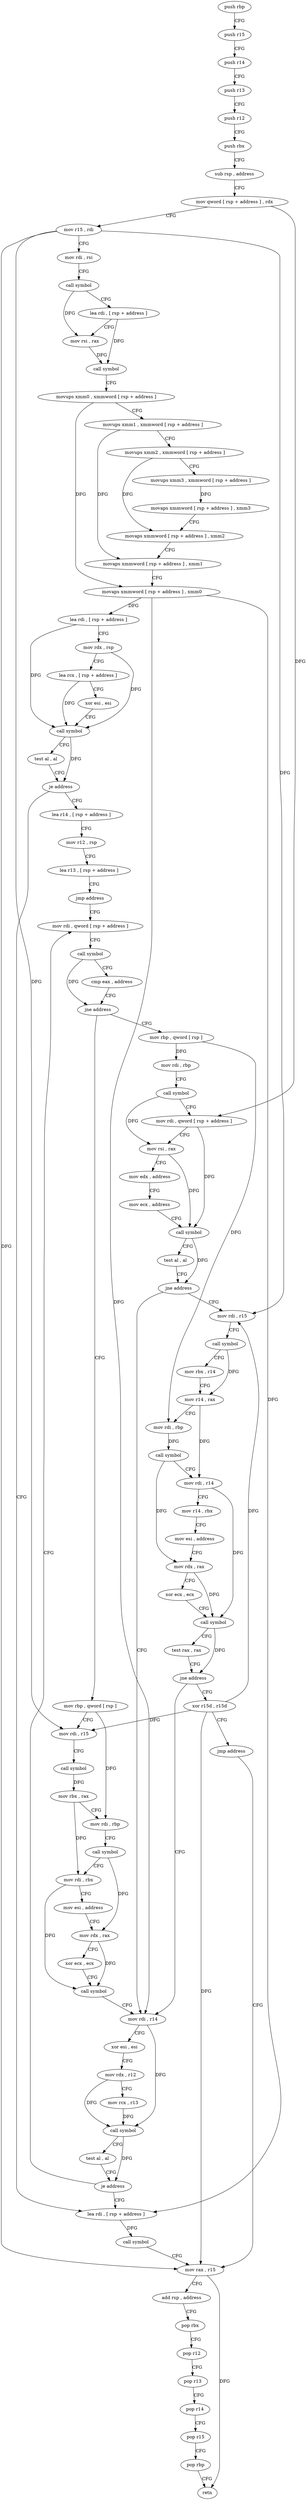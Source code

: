 digraph "func" {
"90944" [label = "push rbp" ]
"90945" [label = "push r15" ]
"90947" [label = "push r14" ]
"90949" [label = "push r13" ]
"90951" [label = "push r12" ]
"90953" [label = "push rbx" ]
"90954" [label = "sub rsp , address" ]
"90961" [label = "mov qword [ rsp + address ] , rdx" ]
"90966" [label = "mov r15 , rdi" ]
"90969" [label = "mov rdi , rsi" ]
"90972" [label = "call symbol" ]
"90977" [label = "lea rdi , [ rsp + address ]" ]
"90982" [label = "mov rsi , rax" ]
"90985" [label = "call symbol" ]
"90990" [label = "movups xmm0 , xmmword [ rsp + address ]" ]
"90995" [label = "movups xmm1 , xmmword [ rsp + address ]" ]
"91000" [label = "movups xmm2 , xmmword [ rsp + address ]" ]
"91005" [label = "movups xmm3 , xmmword [ rsp + address ]" ]
"91010" [label = "movaps xmmword [ rsp + address ] , xmm3" ]
"91018" [label = "movaps xmmword [ rsp + address ] , xmm2" ]
"91023" [label = "movaps xmmword [ rsp + address ] , xmm1" ]
"91028" [label = "movaps xmmword [ rsp + address ] , xmm0" ]
"91033" [label = "lea rdi , [ rsp + address ]" ]
"91038" [label = "mov rdx , rsp" ]
"91041" [label = "lea rcx , [ rsp + address ]" ]
"91046" [label = "xor esi , esi" ]
"91048" [label = "call symbol" ]
"91053" [label = "test al , al" ]
"91055" [label = "je address" ]
"91256" [label = "lea rdi , [ rsp + address ]" ]
"91061" [label = "lea r14 , [ rsp + address ]" ]
"91261" [label = "call symbol" ]
"91266" [label = "mov rax , r15" ]
"91066" [label = "mov r12 , rsp" ]
"91069" [label = "lea r13 , [ rsp + address ]" ]
"91074" [label = "jmp address" ]
"91149" [label = "mov rdi , qword [ rsp + address ]" ]
"91154" [label = "call symbol" ]
"91159" [label = "cmp eax , address" ]
"91162" [label = "jne address" ]
"91088" [label = "mov rbp , qword [ rsp ]" ]
"91164" [label = "mov rbp , qword [ rsp ]" ]
"91092" [label = "mov rdi , r15" ]
"91095" [label = "call symbol" ]
"91100" [label = "mov rbx , rax" ]
"91103" [label = "mov rdi , rbp" ]
"91106" [label = "call symbol" ]
"91111" [label = "mov rdi , rbx" ]
"91114" [label = "mov esi , address" ]
"91119" [label = "mov rdx , rax" ]
"91122" [label = "xor ecx , ecx" ]
"91124" [label = "call symbol" ]
"91129" [label = "mov rdi , r14" ]
"91168" [label = "mov rdi , rbp" ]
"91171" [label = "call symbol" ]
"91176" [label = "mov rdi , qword [ rsp + address ]" ]
"91181" [label = "mov rsi , rax" ]
"91184" [label = "mov edx , address" ]
"91189" [label = "mov ecx , address" ]
"91194" [label = "call symbol" ]
"91199" [label = "test al , al" ]
"91201" [label = "jne address" ]
"91203" [label = "mov rdi , r15" ]
"91132" [label = "xor esi , esi" ]
"91134" [label = "mov rdx , r12" ]
"91137" [label = "mov rcx , r13" ]
"91140" [label = "call symbol" ]
"91145" [label = "test al , al" ]
"91147" [label = "je address" ]
"91206" [label = "call symbol" ]
"91211" [label = "mov rbx , r14" ]
"91214" [label = "mov r14 , rax" ]
"91217" [label = "mov rdi , rbp" ]
"91220" [label = "call symbol" ]
"91225" [label = "mov rdi , r14" ]
"91228" [label = "mov r14 , rbx" ]
"91231" [label = "mov esi , address" ]
"91236" [label = "mov rdx , rax" ]
"91239" [label = "xor ecx , ecx" ]
"91241" [label = "call symbol" ]
"91246" [label = "test rax , rax" ]
"91249" [label = "jne address" ]
"91251" [label = "xor r15d , r15d" ]
"91254" [label = "jmp address" ]
"91269" [label = "add rsp , address" ]
"91276" [label = "pop rbx" ]
"91277" [label = "pop r12" ]
"91279" [label = "pop r13" ]
"91281" [label = "pop r14" ]
"91283" [label = "pop r15" ]
"91285" [label = "pop rbp" ]
"91286" [label = "retn" ]
"90944" -> "90945" [ label = "CFG" ]
"90945" -> "90947" [ label = "CFG" ]
"90947" -> "90949" [ label = "CFG" ]
"90949" -> "90951" [ label = "CFG" ]
"90951" -> "90953" [ label = "CFG" ]
"90953" -> "90954" [ label = "CFG" ]
"90954" -> "90961" [ label = "CFG" ]
"90961" -> "90966" [ label = "CFG" ]
"90961" -> "91176" [ label = "DFG" ]
"90966" -> "90969" [ label = "CFG" ]
"90966" -> "91266" [ label = "DFG" ]
"90966" -> "91092" [ label = "DFG" ]
"90966" -> "91203" [ label = "DFG" ]
"90969" -> "90972" [ label = "CFG" ]
"90972" -> "90977" [ label = "CFG" ]
"90972" -> "90982" [ label = "DFG" ]
"90977" -> "90982" [ label = "CFG" ]
"90977" -> "90985" [ label = "DFG" ]
"90982" -> "90985" [ label = "DFG" ]
"90985" -> "90990" [ label = "CFG" ]
"90990" -> "90995" [ label = "CFG" ]
"90990" -> "91028" [ label = "DFG" ]
"90995" -> "91000" [ label = "CFG" ]
"90995" -> "91023" [ label = "DFG" ]
"91000" -> "91005" [ label = "CFG" ]
"91000" -> "91018" [ label = "DFG" ]
"91005" -> "91010" [ label = "DFG" ]
"91010" -> "91018" [ label = "CFG" ]
"91018" -> "91023" [ label = "CFG" ]
"91023" -> "91028" [ label = "CFG" ]
"91028" -> "91033" [ label = "DFG" ]
"91028" -> "91256" [ label = "DFG" ]
"91028" -> "91129" [ label = "DFG" ]
"91033" -> "91038" [ label = "CFG" ]
"91033" -> "91048" [ label = "DFG" ]
"91038" -> "91041" [ label = "CFG" ]
"91038" -> "91048" [ label = "DFG" ]
"91041" -> "91046" [ label = "CFG" ]
"91041" -> "91048" [ label = "DFG" ]
"91046" -> "91048" [ label = "CFG" ]
"91048" -> "91053" [ label = "CFG" ]
"91048" -> "91055" [ label = "DFG" ]
"91053" -> "91055" [ label = "CFG" ]
"91055" -> "91256" [ label = "CFG" ]
"91055" -> "91061" [ label = "CFG" ]
"91256" -> "91261" [ label = "DFG" ]
"91061" -> "91066" [ label = "CFG" ]
"91261" -> "91266" [ label = "CFG" ]
"91266" -> "91269" [ label = "CFG" ]
"91266" -> "91286" [ label = "DFG" ]
"91066" -> "91069" [ label = "CFG" ]
"91069" -> "91074" [ label = "CFG" ]
"91074" -> "91149" [ label = "CFG" ]
"91149" -> "91154" [ label = "CFG" ]
"91154" -> "91159" [ label = "CFG" ]
"91154" -> "91162" [ label = "DFG" ]
"91159" -> "91162" [ label = "CFG" ]
"91162" -> "91088" [ label = "CFG" ]
"91162" -> "91164" [ label = "CFG" ]
"91088" -> "91092" [ label = "CFG" ]
"91088" -> "91103" [ label = "DFG" ]
"91164" -> "91168" [ label = "DFG" ]
"91164" -> "91217" [ label = "DFG" ]
"91092" -> "91095" [ label = "CFG" ]
"91095" -> "91100" [ label = "DFG" ]
"91100" -> "91103" [ label = "CFG" ]
"91100" -> "91111" [ label = "DFG" ]
"91103" -> "91106" [ label = "CFG" ]
"91106" -> "91111" [ label = "CFG" ]
"91106" -> "91119" [ label = "DFG" ]
"91111" -> "91114" [ label = "CFG" ]
"91111" -> "91124" [ label = "DFG" ]
"91114" -> "91119" [ label = "CFG" ]
"91119" -> "91122" [ label = "CFG" ]
"91119" -> "91124" [ label = "DFG" ]
"91122" -> "91124" [ label = "CFG" ]
"91124" -> "91129" [ label = "CFG" ]
"91129" -> "91132" [ label = "CFG" ]
"91129" -> "91140" [ label = "DFG" ]
"91168" -> "91171" [ label = "CFG" ]
"91171" -> "91176" [ label = "CFG" ]
"91171" -> "91181" [ label = "DFG" ]
"91176" -> "91181" [ label = "CFG" ]
"91176" -> "91194" [ label = "DFG" ]
"91181" -> "91184" [ label = "CFG" ]
"91181" -> "91194" [ label = "DFG" ]
"91184" -> "91189" [ label = "CFG" ]
"91189" -> "91194" [ label = "CFG" ]
"91194" -> "91199" [ label = "CFG" ]
"91194" -> "91201" [ label = "DFG" ]
"91199" -> "91201" [ label = "CFG" ]
"91201" -> "91129" [ label = "CFG" ]
"91201" -> "91203" [ label = "CFG" ]
"91203" -> "91206" [ label = "CFG" ]
"91132" -> "91134" [ label = "CFG" ]
"91134" -> "91137" [ label = "CFG" ]
"91134" -> "91140" [ label = "DFG" ]
"91137" -> "91140" [ label = "DFG" ]
"91140" -> "91145" [ label = "CFG" ]
"91140" -> "91147" [ label = "DFG" ]
"91145" -> "91147" [ label = "CFG" ]
"91147" -> "91256" [ label = "CFG" ]
"91147" -> "91149" [ label = "CFG" ]
"91206" -> "91211" [ label = "CFG" ]
"91206" -> "91214" [ label = "DFG" ]
"91211" -> "91214" [ label = "CFG" ]
"91214" -> "91217" [ label = "CFG" ]
"91214" -> "91225" [ label = "DFG" ]
"91217" -> "91220" [ label = "DFG" ]
"91220" -> "91225" [ label = "CFG" ]
"91220" -> "91236" [ label = "DFG" ]
"91225" -> "91228" [ label = "CFG" ]
"91225" -> "91241" [ label = "DFG" ]
"91228" -> "91231" [ label = "CFG" ]
"91231" -> "91236" [ label = "CFG" ]
"91236" -> "91239" [ label = "CFG" ]
"91236" -> "91241" [ label = "DFG" ]
"91239" -> "91241" [ label = "CFG" ]
"91241" -> "91246" [ label = "CFG" ]
"91241" -> "91249" [ label = "DFG" ]
"91246" -> "91249" [ label = "CFG" ]
"91249" -> "91129" [ label = "CFG" ]
"91249" -> "91251" [ label = "CFG" ]
"91251" -> "91254" [ label = "CFG" ]
"91251" -> "91266" [ label = "DFG" ]
"91251" -> "91092" [ label = "DFG" ]
"91251" -> "91203" [ label = "DFG" ]
"91254" -> "91266" [ label = "CFG" ]
"91269" -> "91276" [ label = "CFG" ]
"91276" -> "91277" [ label = "CFG" ]
"91277" -> "91279" [ label = "CFG" ]
"91279" -> "91281" [ label = "CFG" ]
"91281" -> "91283" [ label = "CFG" ]
"91283" -> "91285" [ label = "CFG" ]
"91285" -> "91286" [ label = "CFG" ]
}
